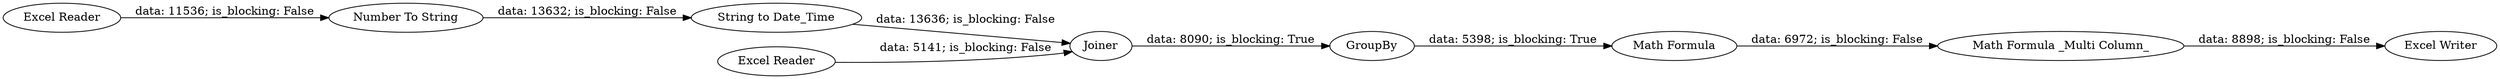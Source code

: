 digraph {
	"8413267185466936535_77" [label="Excel Reader"]
	"8413267185466936535_81" [label=Joiner]
	"8413267185466936535_56" [label="Math Formula _Multi Column_"]
	"8413267185466936535_79" [label="String to Date_Time"]
	"8413267185466936535_78" [label="Number To String"]
	"8413267185466936535_82" [label=GroupBy]
	"8413267185466936535_80" [label="Excel Reader"]
	"8413267185466936535_86" [label="Excel Writer"]
	"8413267185466936535_55" [label="Math Formula"]
	"8413267185466936535_77" -> "8413267185466936535_78" [label="data: 11536; is_blocking: False"]
	"8413267185466936535_82" -> "8413267185466936535_55" [label="data: 5398; is_blocking: True"]
	"8413267185466936535_55" -> "8413267185466936535_56" [label="data: 6972; is_blocking: False"]
	"8413267185466936535_80" -> "8413267185466936535_81" [label="data: 5141; is_blocking: False"]
	"8413267185466936535_56" -> "8413267185466936535_86" [label="data: 8898; is_blocking: False"]
	"8413267185466936535_78" -> "8413267185466936535_79" [label="data: 13632; is_blocking: False"]
	"8413267185466936535_79" -> "8413267185466936535_81" [label="data: 13636; is_blocking: False"]
	"8413267185466936535_81" -> "8413267185466936535_82" [label="data: 8090; is_blocking: True"]
	rankdir=LR
}
